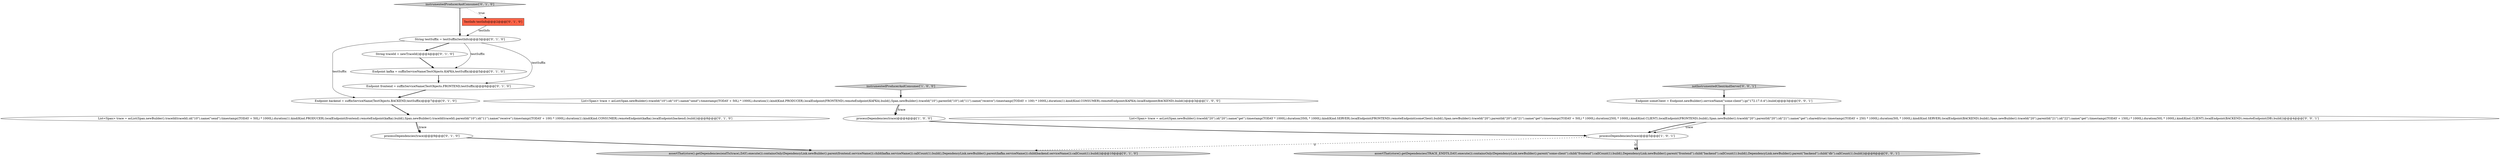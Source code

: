 digraph {
1 [style = filled, label = "List<Span> trace = asList(Span.newBuilder().traceId(\"10\").id(\"10\").name(\"send\").timestamp((TODAY + 50L) * 1000L).duration(1).kind(Kind.PRODUCER).localEndpoint(FRONTEND).remoteEndpoint(KAFKA).build(),Span.newBuilder().traceId(\"10\").parentId(\"10\").id(\"11\").name(\"receive\").timestamp((TODAY + 100) * 1000L).duration(1).kind(Kind.CONSUMER).remoteEndpoint(KAFKA).localEndpoint(BACKEND).build())@@@3@@@['1', '0', '0']", fillcolor = white, shape = ellipse image = "AAA0AAABBB1BBB"];
7 [style = filled, label = "processDependencies(trace)@@@9@@@['0', '1', '0']", fillcolor = white, shape = ellipse image = "AAA0AAABBB2BBB"];
17 [style = filled, label = "assertThat(store().getDependencies(TRACE_ENDTS,DAY).execute()).containsOnly(DependencyLink.newBuilder().parent(\"some-client\").child(\"frontend\").callCount(1).build(),DependencyLink.newBuilder().parent(\"frontend\").child(\"backend\").callCount(1).build(),DependencyLink.newBuilder().parent(\"backend\").child(\"db\").callCount(1).build())@@@6@@@['0', '0', '1']", fillcolor = lightgray, shape = ellipse image = "AAA0AAABBB3BBB"];
11 [style = filled, label = "Endpoint backend = suffixServiceName(TestObjects.BACKEND,testSuffix)@@@7@@@['0', '1', '0']", fillcolor = white, shape = ellipse image = "AAA1AAABBB2BBB"];
16 [style = filled, label = "List<Span> trace = asList(Span.newBuilder().traceId(\"20\").id(\"20\").name(\"get\").timestamp(TODAY * 1000L).duration(350L * 1000L).kind(Kind.SERVER).localEndpoint(FRONTEND).remoteEndpoint(someClient).build(),Span.newBuilder().traceId(\"20\").parentId(\"20\").id(\"21\").name(\"get\").timestamp((TODAY + 50L) * 1000L).duration(250L * 1000L).kind(Kind.CLIENT).localEndpoint(FRONTEND).build(),Span.newBuilder().traceId(\"20\").parentId(\"20\").id(\"21\").name(\"get\").shared(true).timestamp((TODAY + 250) * 1000L).duration(50L * 1000L).kind(Kind.SERVER).localEndpoint(BACKEND).build(),Span.newBuilder().traceId(\"20\").parentId(\"21\").id(\"22\").name(\"get\").timestamp((TODAY + 150L) * 1000L).duration(50L * 1000L).kind(Kind.CLIENT).localEndpoint(BACKEND).remoteEndpoint(DB).build())@@@4@@@['0', '0', '1']", fillcolor = white, shape = ellipse image = "AAA0AAABBB3BBB"];
13 [style = filled, label = "assertThat(store().getDependencies(endTs(trace),DAY).execute()).containsOnly(DependencyLink.newBuilder().parent(frontend.serviceName()).child(kafka.serviceName()).callCount(1).build(),DependencyLink.newBuilder().parent(kafka.serviceName()).child(backend.serviceName()).callCount(1).build())@@@10@@@['0', '1', '0']", fillcolor = lightgray, shape = ellipse image = "AAA1AAABBB2BBB"];
9 [style = filled, label = "instrumentedProducerAndConsumer['0', '1', '0']", fillcolor = lightgray, shape = diamond image = "AAA0AAABBB2BBB"];
2 [style = filled, label = "processDependencies(trace)@@@4@@@['1', '0', '0']", fillcolor = white, shape = ellipse image = "AAA0AAABBB1BBB"];
8 [style = filled, label = "List<Span> trace = asList(Span.newBuilder().traceId(traceId).id(\"10\").name(\"send\").timestamp((TODAY + 50L) * 1000L).duration(1).kind(Kind.PRODUCER).localEndpoint(frontend).remoteEndpoint(kafka).build(),Span.newBuilder().traceId(traceId).parentId(\"10\").id(\"11\").name(\"receive\").timestamp((TODAY + 100) * 1000L).duration(1).kind(Kind.CONSUMER).remoteEndpoint(kafka).localEndpoint(backend).build())@@@8@@@['0', '1', '0']", fillcolor = white, shape = ellipse image = "AAA1AAABBB2BBB"];
10 [style = filled, label = "String testSuffix = testSuffix(testInfo)@@@3@@@['0', '1', '0']", fillcolor = white, shape = ellipse image = "AAA0AAABBB2BBB"];
12 [style = filled, label = "Endpoint kafka = suffixServiceName(TestObjects.KAFKA,testSuffix)@@@5@@@['0', '1', '0']", fillcolor = white, shape = ellipse image = "AAA1AAABBB2BBB"];
0 [style = filled, label = "instrumentedProducerAndConsumer['1', '0', '0']", fillcolor = lightgray, shape = diamond image = "AAA0AAABBB1BBB"];
5 [style = filled, label = "TestInfo testInfo@@@2@@@['0', '1', '0']", fillcolor = tomato, shape = box image = "AAA1AAABBB2BBB"];
6 [style = filled, label = "Endpoint frontend = suffixServiceName(TestObjects.FRONTEND,testSuffix)@@@6@@@['0', '1', '0']", fillcolor = white, shape = ellipse image = "AAA1AAABBB2BBB"];
15 [style = filled, label = "notInstrumentedClientAndServer['0', '0', '1']", fillcolor = lightgray, shape = diamond image = "AAA0AAABBB3BBB"];
3 [style = filled, label = "processDependencies(trace)@@@5@@@['1', '0', '1']", fillcolor = white, shape = ellipse image = "AAA0AAABBB1BBB"];
4 [style = filled, label = "String traceId = newTraceId()@@@4@@@['0', '1', '0']", fillcolor = white, shape = ellipse image = "AAA1AAABBB2BBB"];
14 [style = filled, label = "Endpoint someClient = Endpoint.newBuilder().serviceName(\"some-client\").ip(\"172.17.0.4\").build()@@@3@@@['0', '0', '1']", fillcolor = white, shape = ellipse image = "AAA0AAABBB3BBB"];
3->17 [style = dashed, label="0"];
14->16 [style = bold, label=""];
10->12 [style = solid, label="testSuffix"];
9->5 [style = dotted, label="true"];
6->11 [style = bold, label=""];
5->10 [style = solid, label="testInfo"];
3->13 [style = dashed, label="0"];
0->1 [style = bold, label=""];
2->3 [style = bold, label=""];
7->13 [style = bold, label=""];
3->17 [style = bold, label=""];
16->3 [style = solid, label="trace"];
15->14 [style = bold, label=""];
10->4 [style = bold, label=""];
11->8 [style = bold, label=""];
16->3 [style = bold, label=""];
10->11 [style = solid, label="testSuffix"];
1->2 [style = solid, label="trace"];
4->12 [style = bold, label=""];
8->7 [style = bold, label=""];
8->7 [style = solid, label="trace"];
10->6 [style = solid, label="testSuffix"];
1->2 [style = bold, label=""];
12->6 [style = bold, label=""];
9->10 [style = bold, label=""];
}

